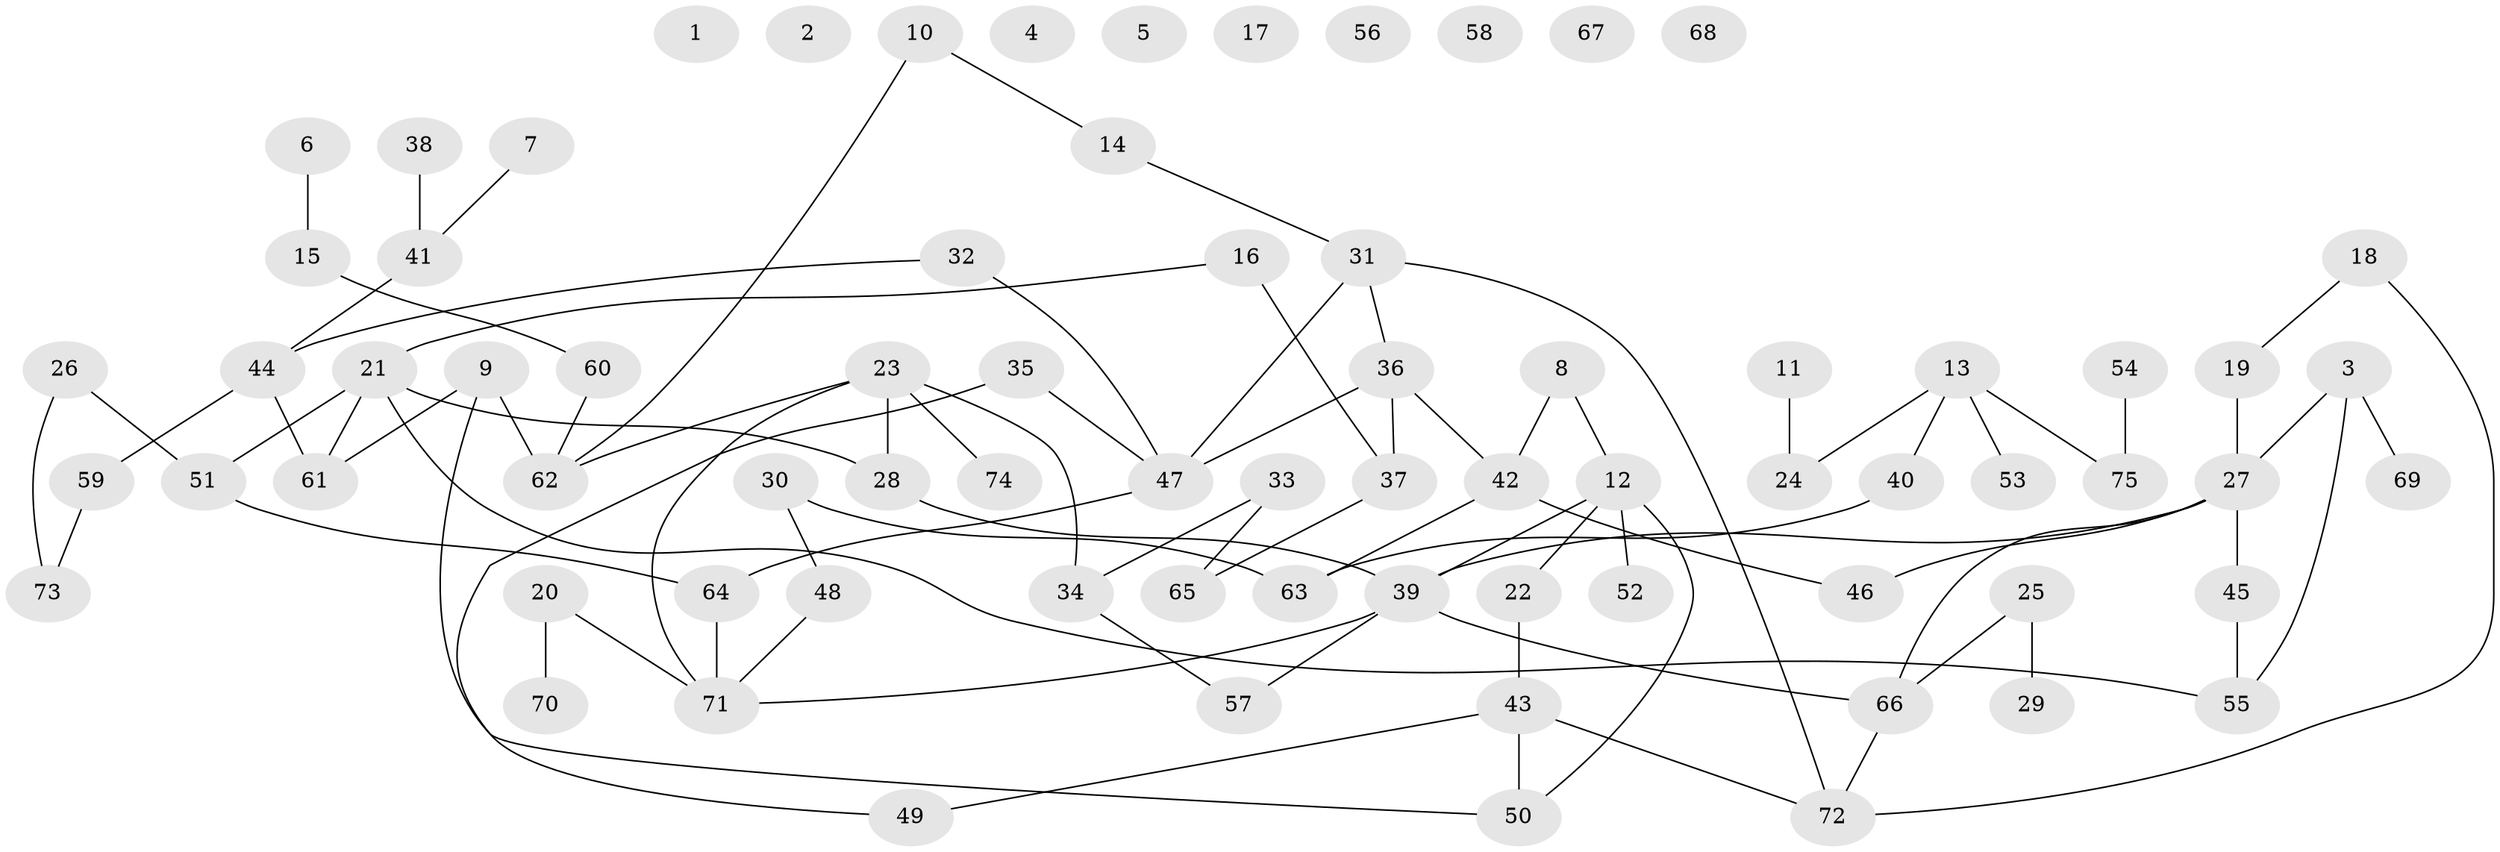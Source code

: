 // coarse degree distribution, {0: 0.18, 4: 0.14, 1: 0.18, 3: 0.08, 2: 0.26, 6: 0.1, 5: 0.06}
// Generated by graph-tools (version 1.1) at 2025/41/03/06/25 10:41:19]
// undirected, 75 vertices, 87 edges
graph export_dot {
graph [start="1"]
  node [color=gray90,style=filled];
  1;
  2;
  3;
  4;
  5;
  6;
  7;
  8;
  9;
  10;
  11;
  12;
  13;
  14;
  15;
  16;
  17;
  18;
  19;
  20;
  21;
  22;
  23;
  24;
  25;
  26;
  27;
  28;
  29;
  30;
  31;
  32;
  33;
  34;
  35;
  36;
  37;
  38;
  39;
  40;
  41;
  42;
  43;
  44;
  45;
  46;
  47;
  48;
  49;
  50;
  51;
  52;
  53;
  54;
  55;
  56;
  57;
  58;
  59;
  60;
  61;
  62;
  63;
  64;
  65;
  66;
  67;
  68;
  69;
  70;
  71;
  72;
  73;
  74;
  75;
  3 -- 27;
  3 -- 55;
  3 -- 69;
  6 -- 15;
  7 -- 41;
  8 -- 12;
  8 -- 42;
  9 -- 50;
  9 -- 61;
  9 -- 62;
  10 -- 14;
  10 -- 62;
  11 -- 24;
  12 -- 22;
  12 -- 39;
  12 -- 50;
  12 -- 52;
  13 -- 24;
  13 -- 40;
  13 -- 53;
  13 -- 75;
  14 -- 31;
  15 -- 60;
  16 -- 21;
  16 -- 37;
  18 -- 19;
  18 -- 72;
  19 -- 27;
  20 -- 70;
  20 -- 71;
  21 -- 28;
  21 -- 51;
  21 -- 55;
  21 -- 61;
  22 -- 43;
  23 -- 28;
  23 -- 34;
  23 -- 62;
  23 -- 71;
  23 -- 74;
  25 -- 29;
  25 -- 66;
  26 -- 51;
  26 -- 73;
  27 -- 39;
  27 -- 45;
  27 -- 46;
  27 -- 66;
  28 -- 39;
  30 -- 48;
  30 -- 63;
  31 -- 36;
  31 -- 47;
  31 -- 72;
  32 -- 44;
  32 -- 47;
  33 -- 34;
  33 -- 65;
  34 -- 57;
  35 -- 47;
  35 -- 49;
  36 -- 37;
  36 -- 42;
  36 -- 47;
  37 -- 65;
  38 -- 41;
  39 -- 57;
  39 -- 66;
  39 -- 71;
  40 -- 63;
  41 -- 44;
  42 -- 46;
  42 -- 63;
  43 -- 49;
  43 -- 50;
  43 -- 72;
  44 -- 59;
  44 -- 61;
  45 -- 55;
  47 -- 64;
  48 -- 71;
  51 -- 64;
  54 -- 75;
  59 -- 73;
  60 -- 62;
  64 -- 71;
  66 -- 72;
}
